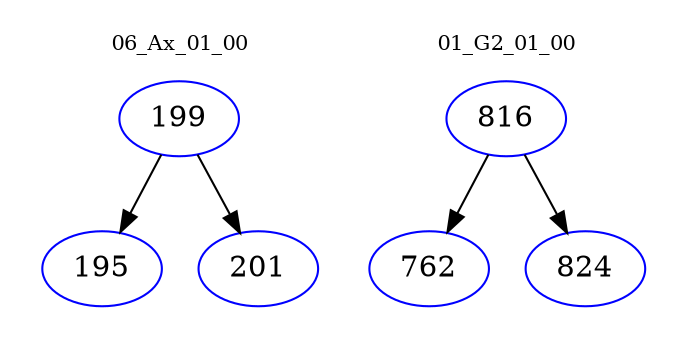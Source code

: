 digraph{
subgraph cluster_0 {
color = white
label = "06_Ax_01_00";
fontsize=10;
T0_199 [label="199", color="blue"]
T0_199 -> T0_195 [color="black"]
T0_195 [label="195", color="blue"]
T0_199 -> T0_201 [color="black"]
T0_201 [label="201", color="blue"]
}
subgraph cluster_1 {
color = white
label = "01_G2_01_00";
fontsize=10;
T1_816 [label="816", color="blue"]
T1_816 -> T1_762 [color="black"]
T1_762 [label="762", color="blue"]
T1_816 -> T1_824 [color="black"]
T1_824 [label="824", color="blue"]
}
}
